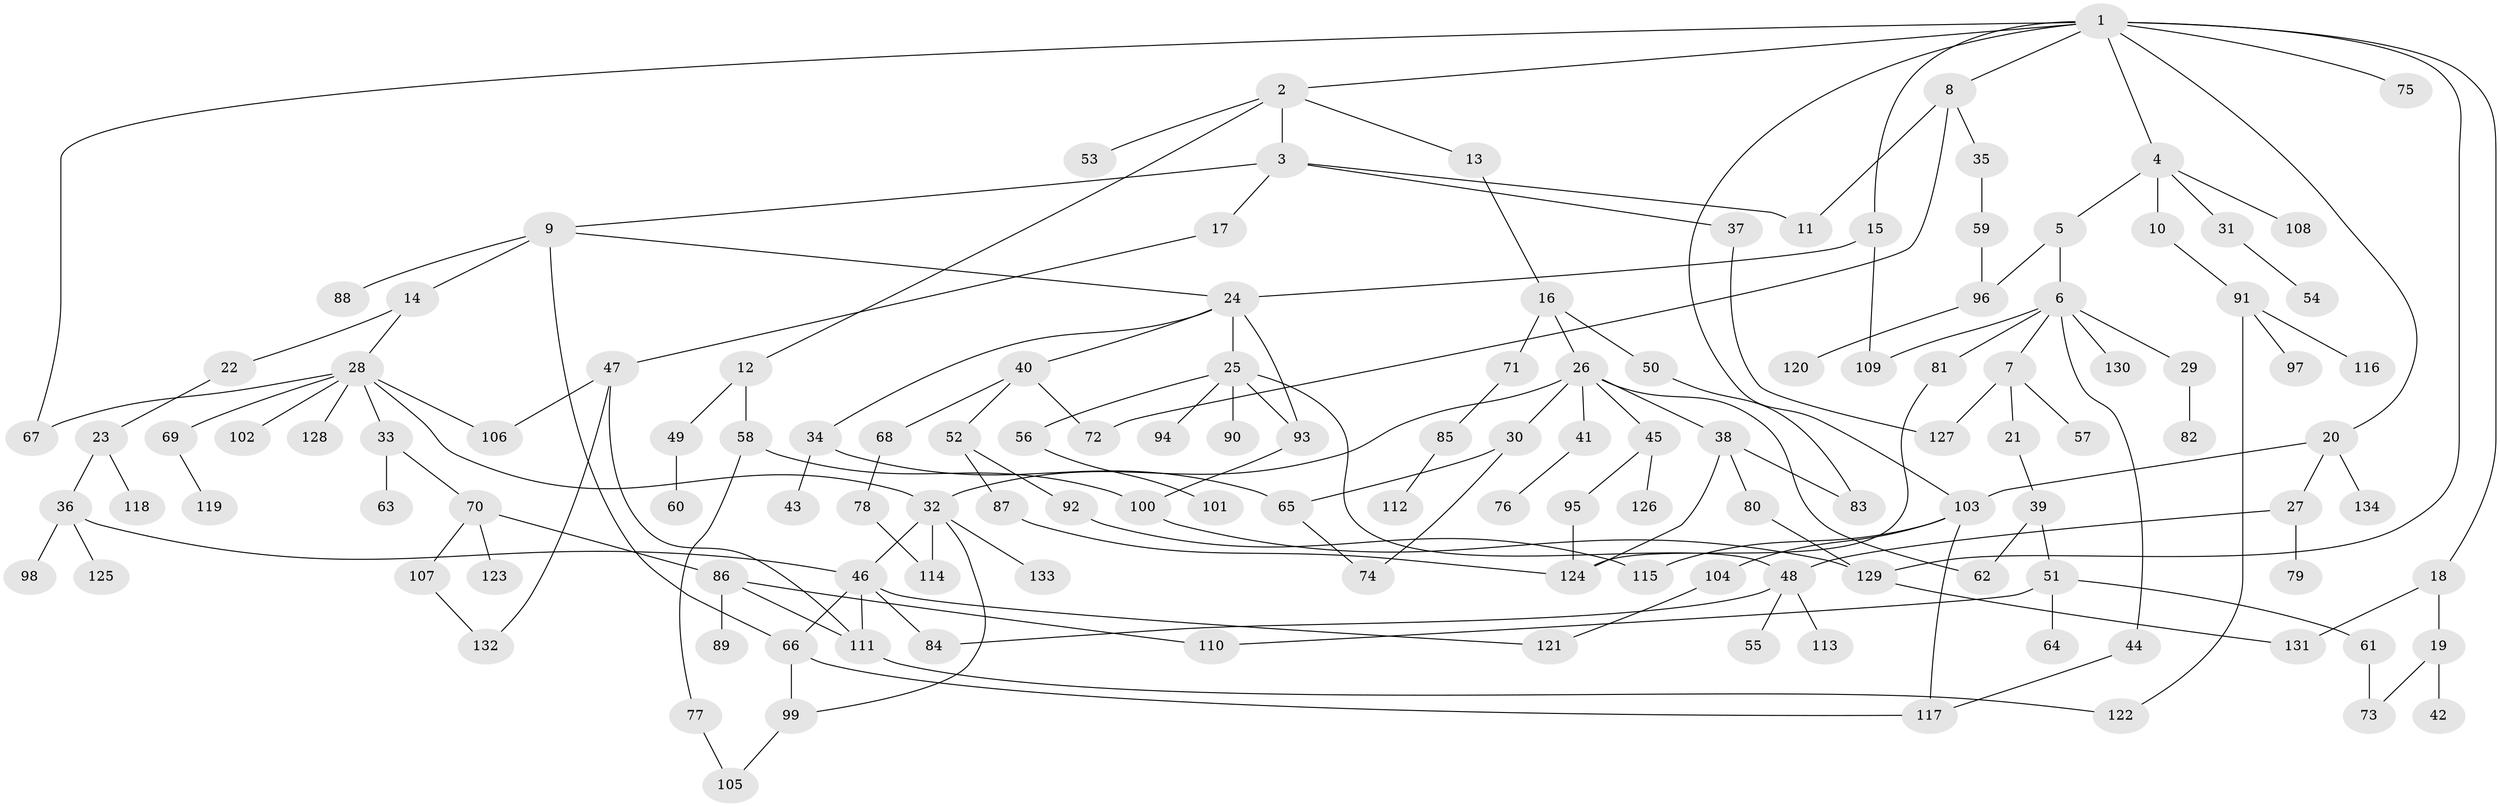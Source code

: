 // Generated by graph-tools (version 1.1) at 2025/41/03/09/25 04:41:37]
// undirected, 134 vertices, 172 edges
graph export_dot {
graph [start="1"]
  node [color=gray90,style=filled];
  1;
  2;
  3;
  4;
  5;
  6;
  7;
  8;
  9;
  10;
  11;
  12;
  13;
  14;
  15;
  16;
  17;
  18;
  19;
  20;
  21;
  22;
  23;
  24;
  25;
  26;
  27;
  28;
  29;
  30;
  31;
  32;
  33;
  34;
  35;
  36;
  37;
  38;
  39;
  40;
  41;
  42;
  43;
  44;
  45;
  46;
  47;
  48;
  49;
  50;
  51;
  52;
  53;
  54;
  55;
  56;
  57;
  58;
  59;
  60;
  61;
  62;
  63;
  64;
  65;
  66;
  67;
  68;
  69;
  70;
  71;
  72;
  73;
  74;
  75;
  76;
  77;
  78;
  79;
  80;
  81;
  82;
  83;
  84;
  85;
  86;
  87;
  88;
  89;
  90;
  91;
  92;
  93;
  94;
  95;
  96;
  97;
  98;
  99;
  100;
  101;
  102;
  103;
  104;
  105;
  106;
  107;
  108;
  109;
  110;
  111;
  112;
  113;
  114;
  115;
  116;
  117;
  118;
  119;
  120;
  121;
  122;
  123;
  124;
  125;
  126;
  127;
  128;
  129;
  130;
  131;
  132;
  133;
  134;
  1 -- 2;
  1 -- 4;
  1 -- 8;
  1 -- 15;
  1 -- 18;
  1 -- 20;
  1 -- 67;
  1 -- 75;
  1 -- 103;
  1 -- 129;
  2 -- 3;
  2 -- 12;
  2 -- 13;
  2 -- 53;
  3 -- 9;
  3 -- 17;
  3 -- 37;
  3 -- 11;
  4 -- 5;
  4 -- 10;
  4 -- 31;
  4 -- 108;
  5 -- 6;
  5 -- 96;
  6 -- 7;
  6 -- 29;
  6 -- 44;
  6 -- 81;
  6 -- 109;
  6 -- 130;
  7 -- 21;
  7 -- 57;
  7 -- 127;
  8 -- 11;
  8 -- 35;
  8 -- 72;
  9 -- 14;
  9 -- 88;
  9 -- 66;
  9 -- 24;
  10 -- 91;
  12 -- 49;
  12 -- 58;
  13 -- 16;
  14 -- 22;
  14 -- 28;
  15 -- 24;
  15 -- 109;
  16 -- 26;
  16 -- 50;
  16 -- 71;
  17 -- 47;
  18 -- 19;
  18 -- 131;
  19 -- 42;
  19 -- 73;
  20 -- 27;
  20 -- 134;
  20 -- 103;
  21 -- 39;
  22 -- 23;
  23 -- 36;
  23 -- 118;
  24 -- 25;
  24 -- 34;
  24 -- 40;
  24 -- 93;
  25 -- 48;
  25 -- 56;
  25 -- 90;
  25 -- 93;
  25 -- 94;
  26 -- 30;
  26 -- 38;
  26 -- 41;
  26 -- 45;
  26 -- 62;
  26 -- 32;
  27 -- 79;
  27 -- 48;
  28 -- 32;
  28 -- 33;
  28 -- 69;
  28 -- 102;
  28 -- 128;
  28 -- 67;
  28 -- 106;
  29 -- 82;
  30 -- 65;
  30 -- 74;
  31 -- 54;
  32 -- 46;
  32 -- 114;
  32 -- 133;
  32 -- 99;
  33 -- 63;
  33 -- 70;
  34 -- 43;
  34 -- 65;
  35 -- 59;
  36 -- 98;
  36 -- 125;
  36 -- 46;
  37 -- 127;
  38 -- 80;
  38 -- 124;
  38 -- 83;
  39 -- 51;
  39 -- 62;
  40 -- 52;
  40 -- 68;
  40 -- 72;
  41 -- 76;
  44 -- 117;
  45 -- 95;
  45 -- 126;
  46 -- 66;
  46 -- 84;
  46 -- 121;
  46 -- 111;
  47 -- 106;
  47 -- 111;
  47 -- 132;
  48 -- 55;
  48 -- 113;
  48 -- 84;
  49 -- 60;
  50 -- 83;
  51 -- 61;
  51 -- 64;
  51 -- 110;
  52 -- 87;
  52 -- 92;
  56 -- 101;
  58 -- 77;
  58 -- 100;
  59 -- 96;
  61 -- 73;
  65 -- 74;
  66 -- 99;
  66 -- 117;
  68 -- 78;
  69 -- 119;
  70 -- 86;
  70 -- 107;
  70 -- 123;
  71 -- 85;
  77 -- 105;
  78 -- 114;
  80 -- 129;
  81 -- 124;
  85 -- 112;
  86 -- 89;
  86 -- 111;
  86 -- 110;
  87 -- 124;
  91 -- 97;
  91 -- 116;
  91 -- 122;
  92 -- 115;
  93 -- 100;
  95 -- 124;
  96 -- 120;
  99 -- 105;
  100 -- 129;
  103 -- 104;
  103 -- 117;
  103 -- 115;
  104 -- 121;
  107 -- 132;
  111 -- 122;
  129 -- 131;
}
